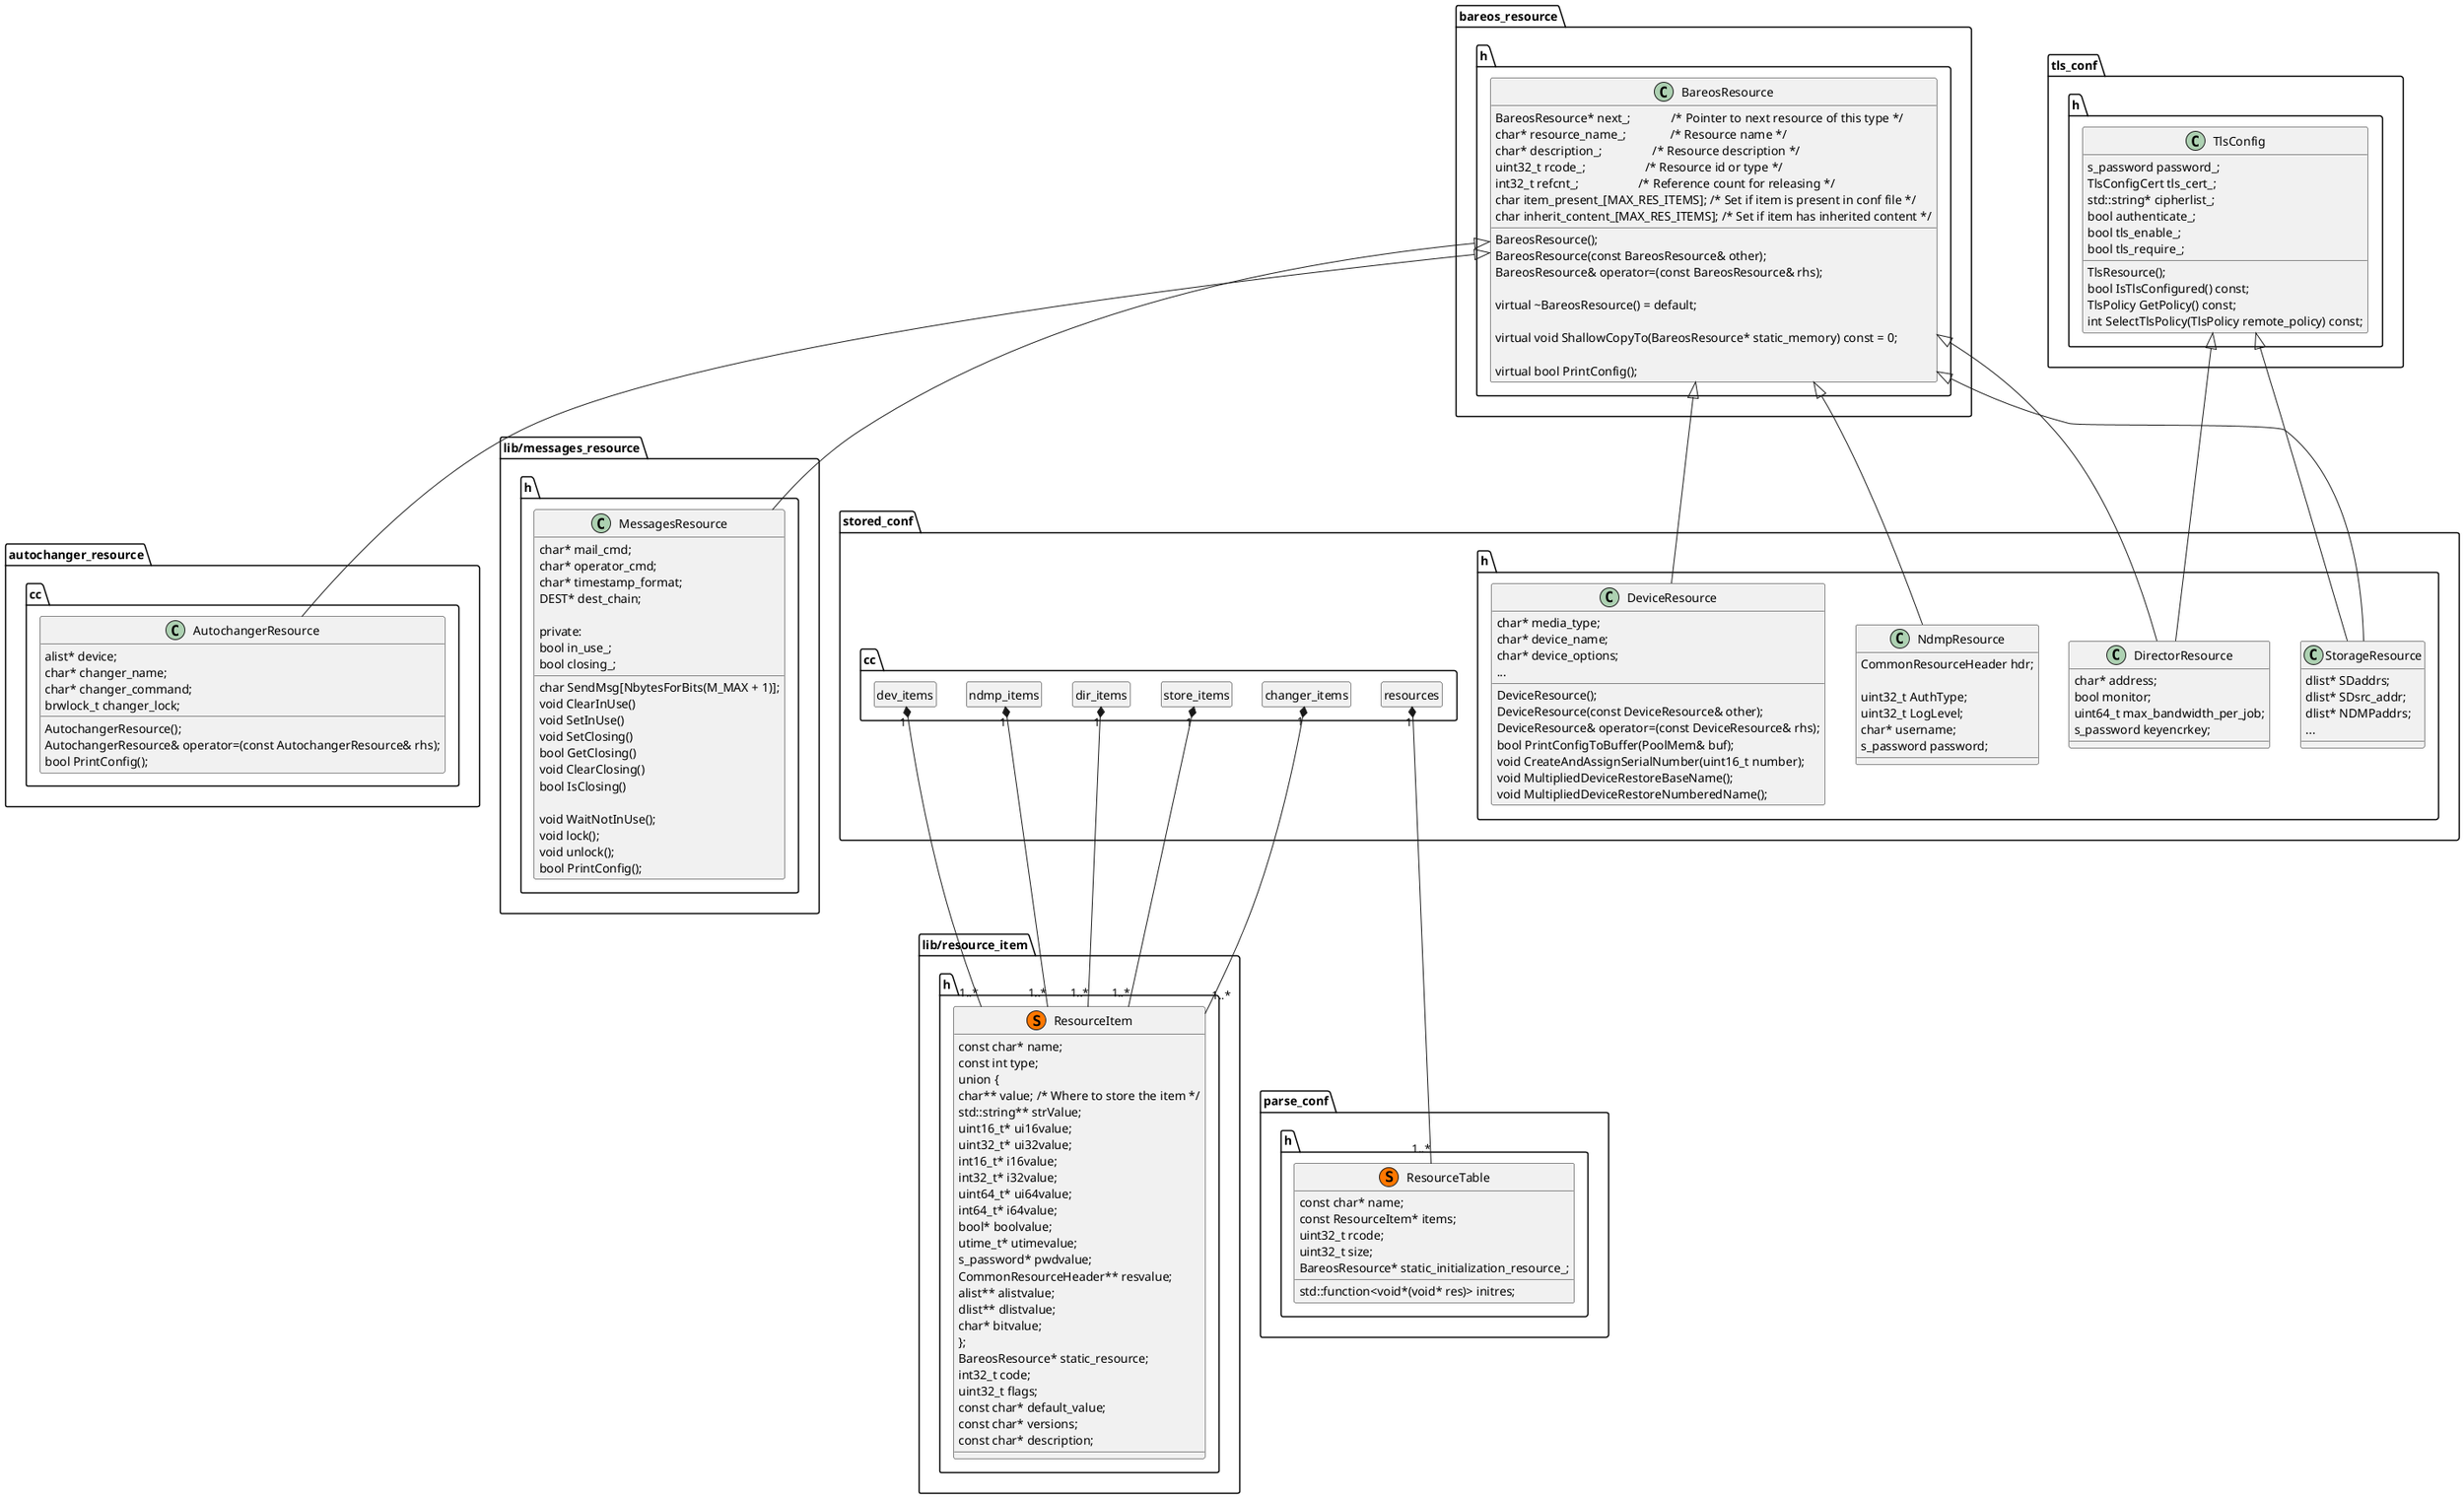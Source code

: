.. uml::
  :caption: Class Diagram of Storage Daemon Resource Classes

  @startuml

  !define STRUCT_COLOR (S,#FF7700)
  !define UNION_COLOR (U,#3377FF)

  package lib/resource_item.h {
  class ResourceItem << STRUCT_COLOR >>  {
    const char* name;
    const int type;
    union {
      char** value; /* Where to store the item */
      std::string** strValue;
      uint16_t* ui16value;
      uint32_t* ui32value;
      int16_t* i16value;
      int32_t* i32value;
      uint64_t* ui64value;
      int64_t* i64value;
      bool* boolvalue;
      utime_t* utimevalue;
      s_password* pwdvalue;
      CommonResourceHeader** resvalue;
      alist** alistvalue;
      dlist** dlistvalue;
      char* bitvalue;
    };
    BareosResource* static_resource;
    int32_t code;
    uint32_t flags;
    const char* default_value;
    const char* versions;
    const char* description;
  }
  }

  package parse_conf.h {
  class ResourceTable << STRUCT_COLOR >>  {
    const char* name;
    const ResourceItem* items;
    uint32_t rcode;
    uint32_t size;
    std::function<void*(void* res)> initres;
    BareosResource* static_initialization_resource_;
  }
  }

  package bareos_resource.h {
  class BareosResource {
    BareosResource* next_;             /* Pointer to next resource of this type */
    char* resource_name_;              /* Resource name */
    char* description_;                /* Resource description */
    uint32_t rcode_;                   /* Resource id or type */
    int32_t refcnt_;                   /* Reference count for releasing */
    char item_present_[MAX_RES_ITEMS]; /* Set if item is present in conf file */
    char inherit_content_[MAX_RES_ITEMS]; /* Set if item has inherited content */

    BareosResource();
    BareosResource(const BareosResource& other);
    BareosResource& operator=(const BareosResource& rhs);

    virtual ~BareosResource() = default;

    virtual void ShallowCopyTo(BareosResource* static_memory) const = 0;

    virtual bool PrintConfig();
  }
  }

  package tls_conf.h {
  class TlsConfig {
    s_password password_;
    TlsConfigCert tls_cert_;
    std::string* cipherlist_;
    bool authenticate_;
    bool tls_enable_;
    bool tls_require_;

    TlsResource();
    bool IsTlsConfigured() const;
    TlsPolicy GetPolicy() const;
    int SelectTlsPolicy(TlsPolicy remote_policy) const;
  }
  }

  package autochanger_resource.cc {
  class AutochangerResource {
    AutochangerResource();
    AutochangerResource& operator=(const AutochangerResource& rhs);
    bool PrintConfig();

    alist* device;
    char* changer_name;
    char* changer_command;
    brwlock_t changer_lock;
  }
  }

  package lib/messages_resource.h {
  class MessagesResource {
    char* mail_cmd;
    char* operator_cmd;
    char* timestamp_format;
    DEST* dest_chain;
    char SendMsg[NbytesForBits(M_MAX + 1)];

   private:
    bool in_use_;
    bool closing_;

    void ClearInUse()
    void SetInUse()
    void SetClosing()
    bool GetClosing()
    void ClearClosing()
    bool IsClosing()

    void WaitNotInUse();
    void lock();
    void unlock();
    bool PrintConfig();
  }
  }

  package stored_conf.h {

  class StorageResource {
    dlist* SDaddrs;
    dlist* SDsrc_addr;
    dlist* NDMPaddrs;
    ...
  }

  class DirectorResource {
    char* address;
    bool monitor;
    uint64_t max_bandwidth_per_job;
    s_password keyencrkey;
  }

  class NdmpResource {
    CommonResourceHeader hdr;

    uint32_t AuthType;
    uint32_t LogLevel;
    char* username;
    s_password password;
  }

  class DeviceResource {
    char* media_type;
    char* device_name;
    char* device_options;
    ...
    DeviceResource();
    DeviceResource(const DeviceResource& other);
    DeviceResource& operator=(const DeviceResource& rhs);
    bool PrintConfigToBuffer(PoolMem& buf);
    void CreateAndAssignSerialNumber(uint16_t number);
    void MultipliedDeviceRestoreBaseName();
    void MultipliedDeviceRestoreNumberedName();
  }
  }

  package stored_conf.cc {
  hide members
  hide circle

  store_items "1"*--"1..*" ResourceItem
  dir_items "1"*--"1..*" ResourceItem
  ndmp_items "1"*--"1..*" ResourceItem
  dev_items "1"*--"1..*" ResourceItem
  changer_items "1"*--"1..*" ResourceItem

  resources "1"*--"1..*" ResourceTable

  TlsConfig <|-- DirectorResource
  TlsConfig <|-- StorageResource

  BareosResource <|-- DirectorResource
  BareosResource <|-- StorageResource
  BareosResource <|-- AutochangerResource
  BareosResource <|-- NdmpResource
  BareosResource <|-- MessagesResource
  BareosResource <|-- DeviceResource
  }

  @enduml
